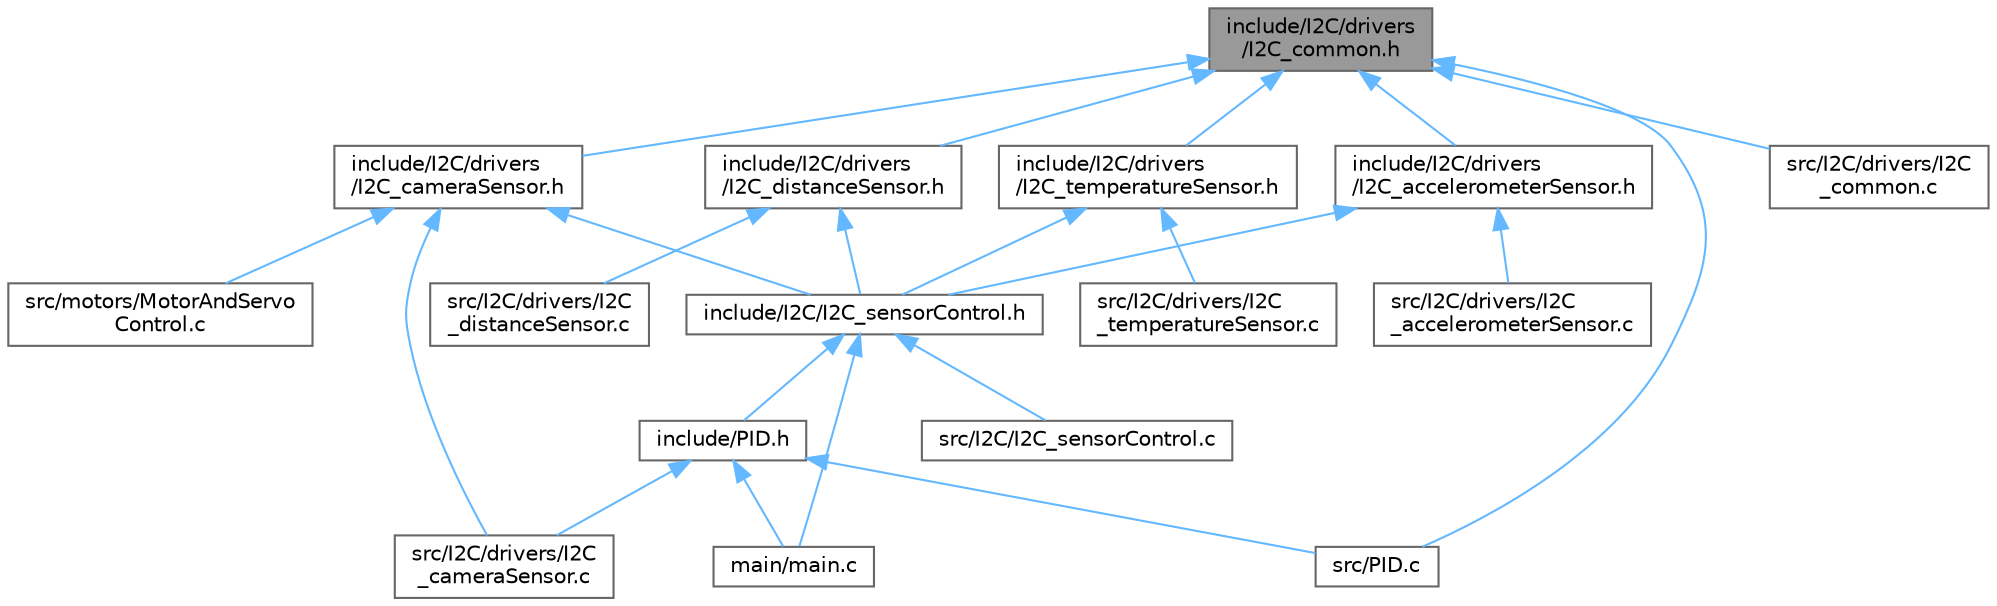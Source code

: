digraph "include/I2C/drivers/I2C_common.h"
{
 // LATEX_PDF_SIZE
  bgcolor="transparent";
  edge [fontname=Helvetica,fontsize=10,labelfontname=Helvetica,labelfontsize=10];
  node [fontname=Helvetica,fontsize=10,shape=box,height=0.2,width=0.4];
  Node1 [id="Node000001",label="include/I2C/drivers\l/I2C_common.h",height=0.2,width=0.4,color="gray40", fillcolor="grey60", style="filled", fontcolor="black",tooltip=" "];
  Node1 -> Node2 [id="edge43_Node000001_Node000002",dir="back",color="steelblue1",style="solid",tooltip=" "];
  Node2 [id="Node000002",label="include/I2C/drivers\l/I2C_accelerometerSensor.h",height=0.2,width=0.4,color="grey40", fillcolor="white", style="filled",URL="$_i2_c__accelerometer_sensor_8h.html",tooltip=" "];
  Node2 -> Node3 [id="edge44_Node000002_Node000003",dir="back",color="steelblue1",style="solid",tooltip=" "];
  Node3 [id="Node000003",label="include/I2C/I2C_sensorControl.h",height=0.2,width=0.4,color="grey40", fillcolor="white", style="filled",URL="$_i2_c__sensor_control_8h.html",tooltip=" "];
  Node3 -> Node4 [id="edge45_Node000003_Node000004",dir="back",color="steelblue1",style="solid",tooltip=" "];
  Node4 [id="Node000004",label="include/PID.h",height=0.2,width=0.4,color="grey40", fillcolor="white", style="filled",URL="$_p_i_d_8h.html",tooltip=" "];
  Node4 -> Node5 [id="edge46_Node000004_Node000005",dir="back",color="steelblue1",style="solid",tooltip=" "];
  Node5 [id="Node000005",label="main/main.c",height=0.2,width=0.4,color="grey40", fillcolor="white", style="filled",URL="$main_8c.html",tooltip=" "];
  Node4 -> Node6 [id="edge47_Node000004_Node000006",dir="back",color="steelblue1",style="solid",tooltip=" "];
  Node6 [id="Node000006",label="src/I2C/drivers/I2C\l_cameraSensor.c",height=0.2,width=0.4,color="grey40", fillcolor="white", style="filled",URL="$_i2_c__camera_sensor_8c.html",tooltip=" "];
  Node4 -> Node7 [id="edge48_Node000004_Node000007",dir="back",color="steelblue1",style="solid",tooltip=" "];
  Node7 [id="Node000007",label="src/PID.c",height=0.2,width=0.4,color="grey40", fillcolor="white", style="filled",URL="$_p_i_d_8c.html",tooltip=" "];
  Node3 -> Node5 [id="edge49_Node000003_Node000005",dir="back",color="steelblue1",style="solid",tooltip=" "];
  Node3 -> Node8 [id="edge50_Node000003_Node000008",dir="back",color="steelblue1",style="solid",tooltip=" "];
  Node8 [id="Node000008",label="src/I2C/I2C_sensorControl.c",height=0.2,width=0.4,color="grey40", fillcolor="white", style="filled",URL="$_i2_c__sensor_control_8c.html",tooltip=" "];
  Node2 -> Node9 [id="edge51_Node000002_Node000009",dir="back",color="steelblue1",style="solid",tooltip=" "];
  Node9 [id="Node000009",label="src/I2C/drivers/I2C\l_accelerometerSensor.c",height=0.2,width=0.4,color="grey40", fillcolor="white", style="filled",URL="$_i2_c__accelerometer_sensor_8c.html",tooltip=" "];
  Node1 -> Node10 [id="edge52_Node000001_Node000010",dir="back",color="steelblue1",style="solid",tooltip=" "];
  Node10 [id="Node000010",label="include/I2C/drivers\l/I2C_cameraSensor.h",height=0.2,width=0.4,color="grey40", fillcolor="white", style="filled",URL="$_i2_c__camera_sensor_8h.html",tooltip=" "];
  Node10 -> Node3 [id="edge53_Node000010_Node000003",dir="back",color="steelblue1",style="solid",tooltip=" "];
  Node10 -> Node6 [id="edge54_Node000010_Node000006",dir="back",color="steelblue1",style="solid",tooltip=" "];
  Node10 -> Node11 [id="edge55_Node000010_Node000011",dir="back",color="steelblue1",style="solid",tooltip=" "];
  Node11 [id="Node000011",label="src/motors/MotorAndServo\lControl.c",height=0.2,width=0.4,color="grey40", fillcolor="white", style="filled",URL="$_motor_and_servo_control_8c.html",tooltip=" "];
  Node1 -> Node12 [id="edge56_Node000001_Node000012",dir="back",color="steelblue1",style="solid",tooltip=" "];
  Node12 [id="Node000012",label="include/I2C/drivers\l/I2C_distanceSensor.h",height=0.2,width=0.4,color="grey40", fillcolor="white", style="filled",URL="$_i2_c__distance_sensor_8h.html",tooltip=" "];
  Node12 -> Node3 [id="edge57_Node000012_Node000003",dir="back",color="steelblue1",style="solid",tooltip=" "];
  Node12 -> Node13 [id="edge58_Node000012_Node000013",dir="back",color="steelblue1",style="solid",tooltip=" "];
  Node13 [id="Node000013",label="src/I2C/drivers/I2C\l_distanceSensor.c",height=0.2,width=0.4,color="grey40", fillcolor="white", style="filled",URL="$_i2_c__distance_sensor_8c.html",tooltip=" "];
  Node1 -> Node14 [id="edge59_Node000001_Node000014",dir="back",color="steelblue1",style="solid",tooltip=" "];
  Node14 [id="Node000014",label="include/I2C/drivers\l/I2C_temperatureSensor.h",height=0.2,width=0.4,color="grey40", fillcolor="white", style="filled",URL="$_i2_c__temperature_sensor_8h.html",tooltip=" "];
  Node14 -> Node3 [id="edge60_Node000014_Node000003",dir="back",color="steelblue1",style="solid",tooltip=" "];
  Node14 -> Node15 [id="edge61_Node000014_Node000015",dir="back",color="steelblue1",style="solid",tooltip=" "];
  Node15 [id="Node000015",label="src/I2C/drivers/I2C\l_temperatureSensor.c",height=0.2,width=0.4,color="grey40", fillcolor="white", style="filled",URL="$_i2_c__temperature_sensor_8c.html",tooltip=" "];
  Node1 -> Node16 [id="edge62_Node000001_Node000016",dir="back",color="steelblue1",style="solid",tooltip=" "];
  Node16 [id="Node000016",label="src/I2C/drivers/I2C\l_common.c",height=0.2,width=0.4,color="grey40", fillcolor="white", style="filled",URL="$_i2_c__common_8c.html",tooltip=" "];
  Node1 -> Node7 [id="edge63_Node000001_Node000007",dir="back",color="steelblue1",style="solid",tooltip=" "];
}
